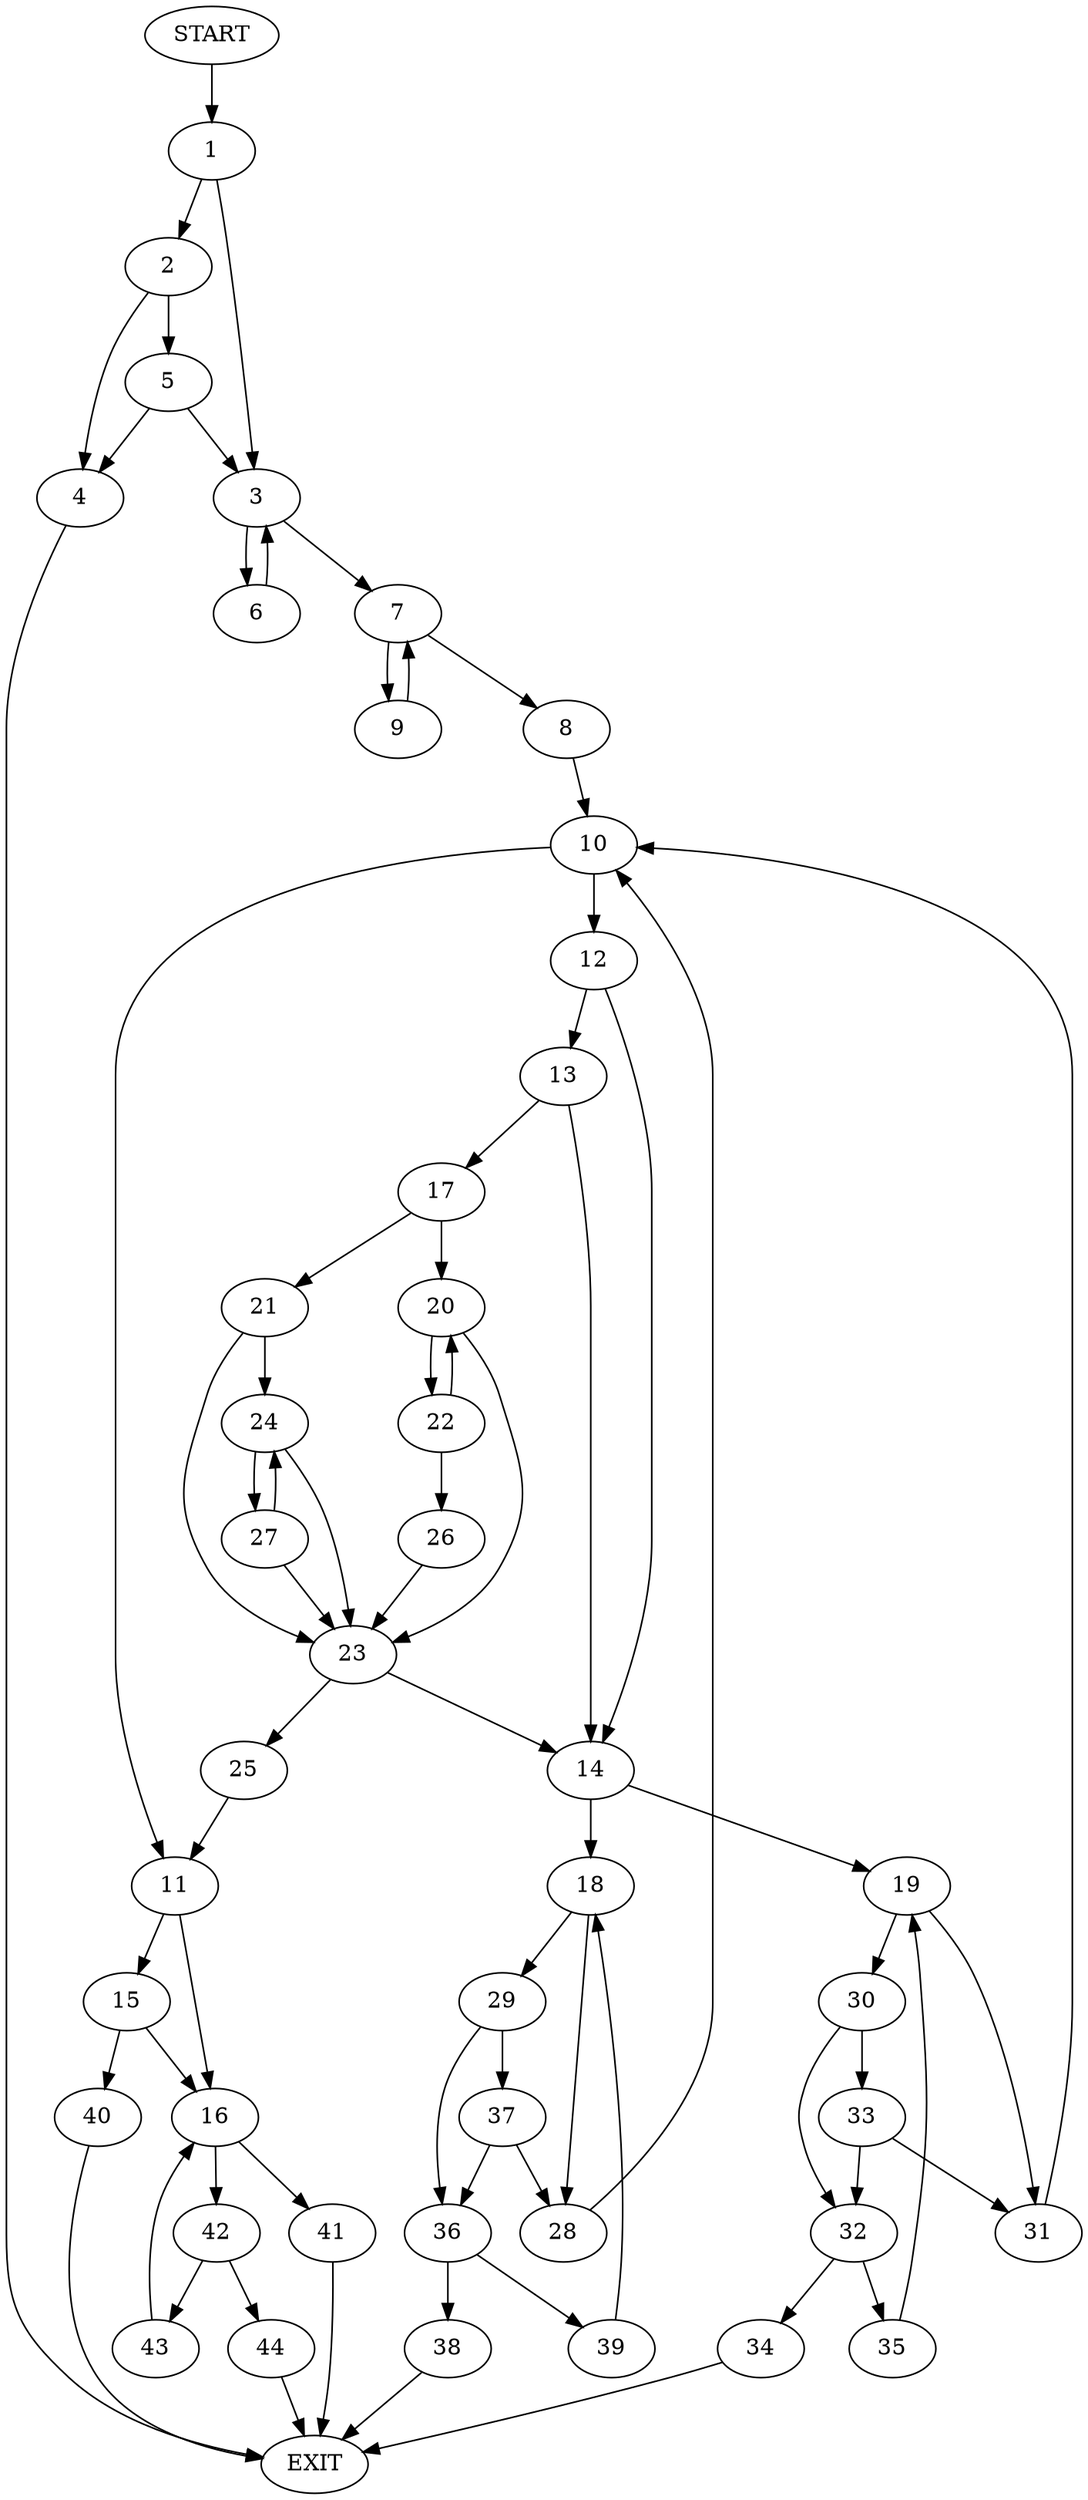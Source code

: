 digraph {
0 [label="START"]
45 [label="EXIT"]
0 -> 1
1 -> 2
1 -> 3
2 -> 4
2 -> 5
3 -> 6
3 -> 7
4 -> 45
5 -> 3
5 -> 4
7 -> 8
7 -> 9
6 -> 3
9 -> 7
8 -> 10
10 -> 11
10 -> 12
12 -> 13
12 -> 14
11 -> 15
11 -> 16
13 -> 17
13 -> 14
14 -> 18
14 -> 19
17 -> 20
17 -> 21
20 -> 22
20 -> 23
21 -> 24
21 -> 23
23 -> 25
23 -> 14
22 -> 26
22 -> 20
26 -> 23
24 -> 27
24 -> 23
27 -> 24
27 -> 23
25 -> 11
18 -> 28
18 -> 29
19 -> 30
19 -> 31
31 -> 10
30 -> 32
30 -> 33
32 -> 34
32 -> 35
33 -> 32
33 -> 31
34 -> 45
35 -> 19
28 -> 10
29 -> 36
29 -> 37
37 -> 28
37 -> 36
36 -> 38
36 -> 39
38 -> 45
39 -> 18
15 -> 40
15 -> 16
16 -> 41
16 -> 42
40 -> 45
41 -> 45
42 -> 43
42 -> 44
44 -> 45
43 -> 16
}
